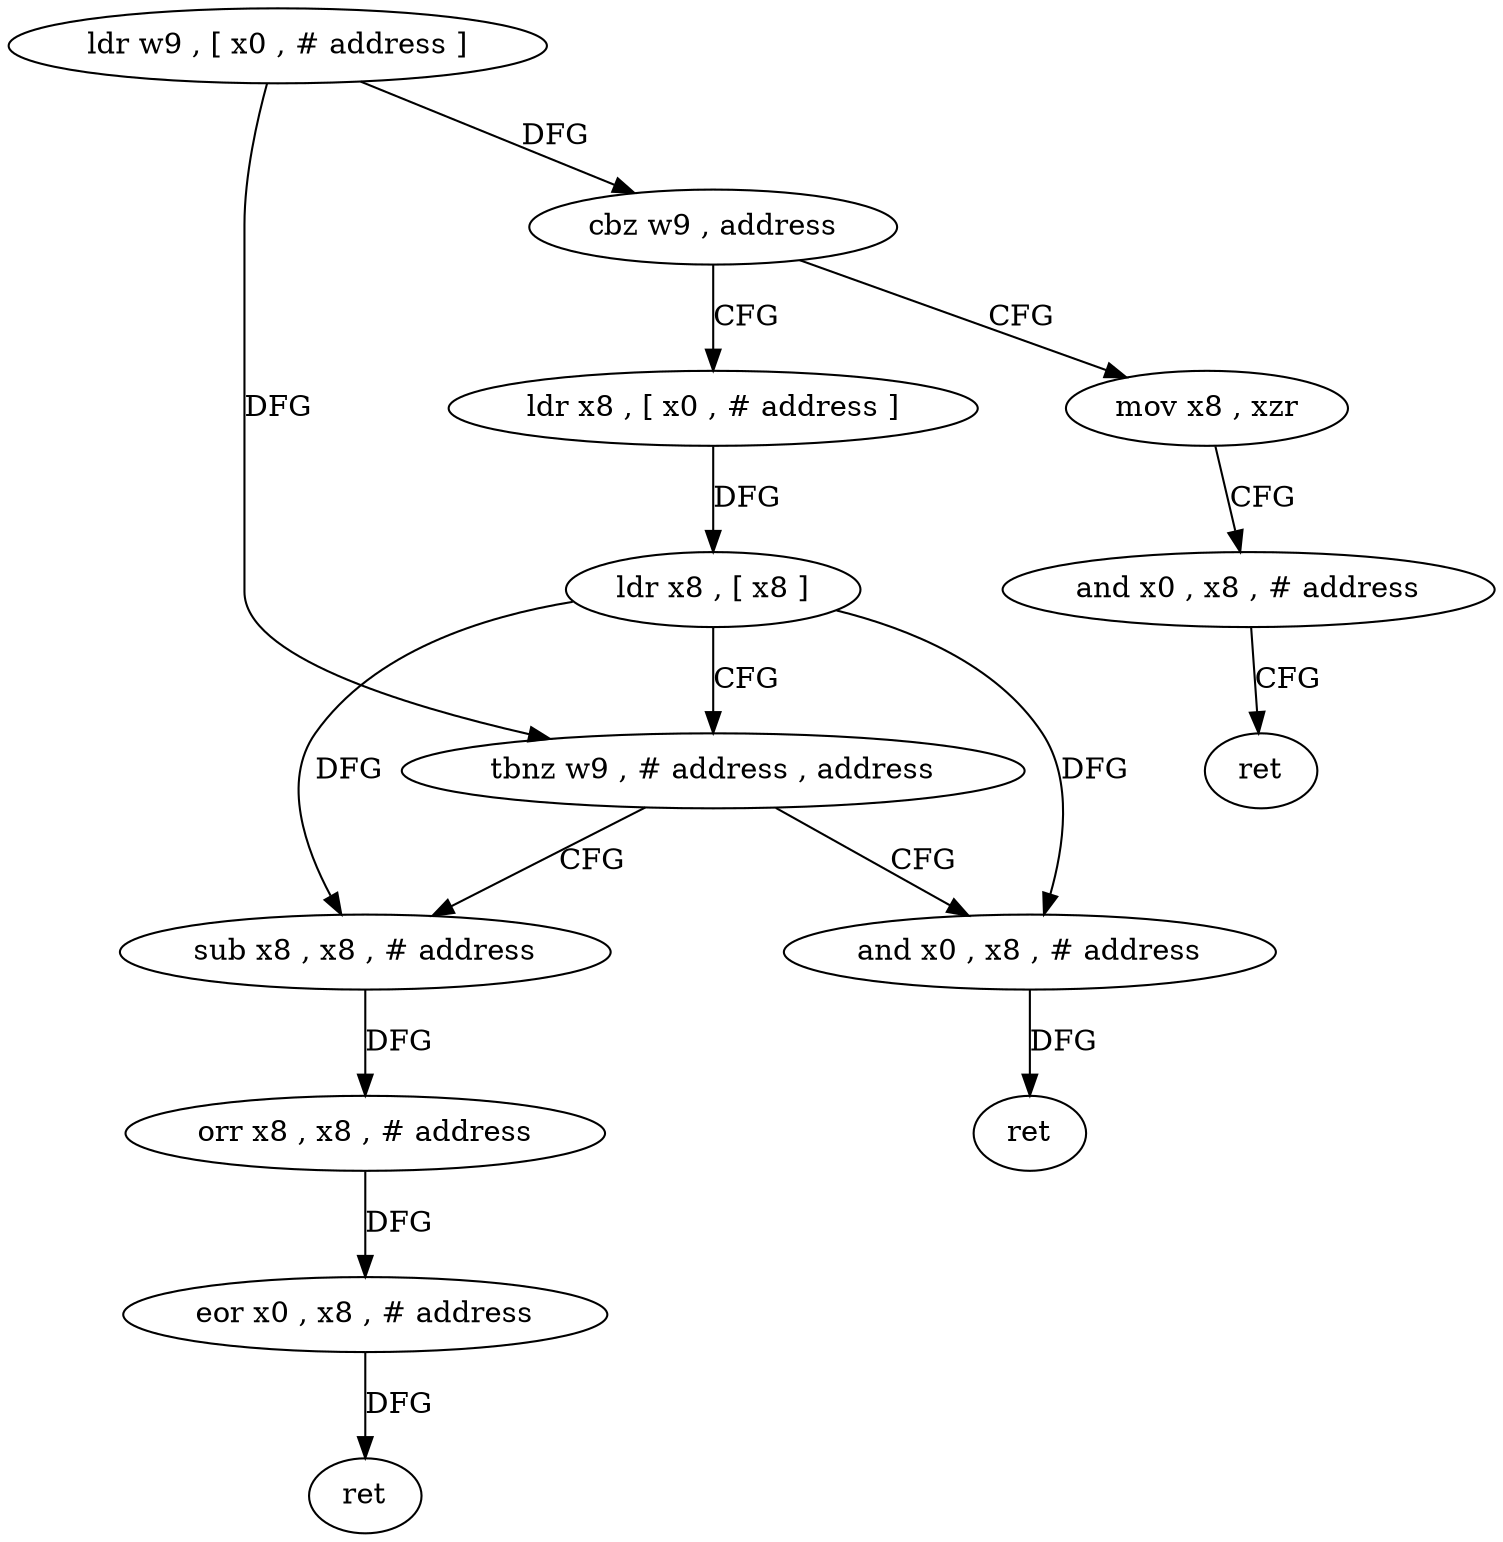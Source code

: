 digraph "func" {
"4228208" [label = "ldr w9 , [ x0 , # address ]" ]
"4228212" [label = "cbz w9 , address" ]
"4228236" [label = "mov x8 , xzr" ]
"4228216" [label = "ldr x8 , [ x0 , # address ]" ]
"4228240" [label = "and x0 , x8 , # address" ]
"4228244" [label = "ret" ]
"4228220" [label = "ldr x8 , [ x8 ]" ]
"4228224" [label = "tbnz w9 , # address , address" ]
"4228248" [label = "sub x8 , x8 , # address" ]
"4228228" [label = "and x0 , x8 , # address" ]
"4228252" [label = "orr x8 , x8 , # address" ]
"4228256" [label = "eor x0 , x8 , # address" ]
"4228260" [label = "ret" ]
"4228232" [label = "ret" ]
"4228208" -> "4228212" [ label = "DFG" ]
"4228208" -> "4228224" [ label = "DFG" ]
"4228212" -> "4228236" [ label = "CFG" ]
"4228212" -> "4228216" [ label = "CFG" ]
"4228236" -> "4228240" [ label = "CFG" ]
"4228216" -> "4228220" [ label = "DFG" ]
"4228240" -> "4228244" [ label = "CFG" ]
"4228220" -> "4228224" [ label = "CFG" ]
"4228220" -> "4228248" [ label = "DFG" ]
"4228220" -> "4228228" [ label = "DFG" ]
"4228224" -> "4228248" [ label = "CFG" ]
"4228224" -> "4228228" [ label = "CFG" ]
"4228248" -> "4228252" [ label = "DFG" ]
"4228228" -> "4228232" [ label = "DFG" ]
"4228252" -> "4228256" [ label = "DFG" ]
"4228256" -> "4228260" [ label = "DFG" ]
}
